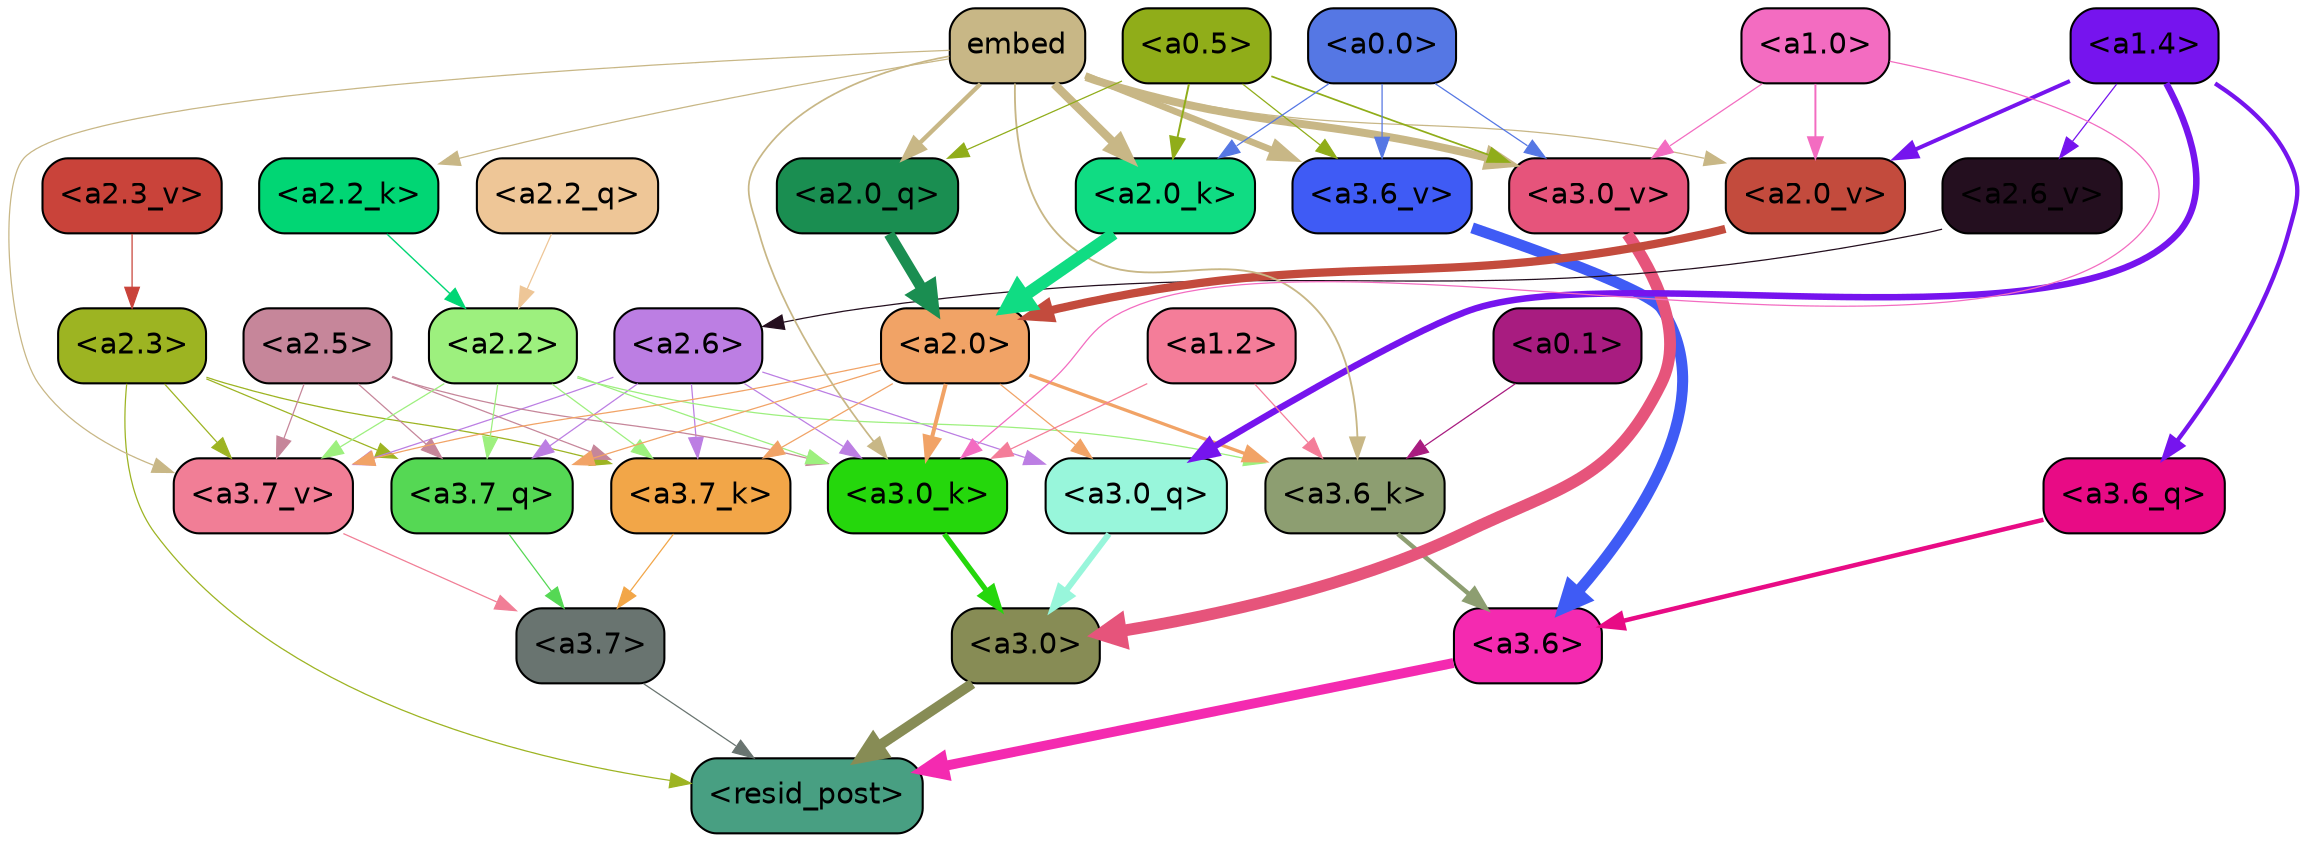 strict digraph "" {
	graph [bgcolor=transparent,
		layout=dot,
		overlap=false,
		splines=true
	];
	"<a3.7>"	[color=black,
		fillcolor="#697470",
		fontname=Helvetica,
		shape=box,
		style="filled, rounded"];
	"<resid_post>"	[color=black,
		fillcolor="#489f82",
		fontname=Helvetica,
		shape=box,
		style="filled, rounded"];
	"<a3.7>" -> "<resid_post>"	[color="#697470",
		penwidth=0.6];
	"<a3.6>"	[color=black,
		fillcolor="#f42ab0",
		fontname=Helvetica,
		shape=box,
		style="filled, rounded"];
	"<a3.6>" -> "<resid_post>"	[color="#f42ab0",
		penwidth=4.751592040061951];
	"<a3.0>"	[color=black,
		fillcolor="#878c55",
		fontname=Helvetica,
		shape=box,
		style="filled, rounded"];
	"<a3.0>" -> "<resid_post>"	[color="#878c55",
		penwidth=4.904066681861877];
	"<a2.3>"	[color=black,
		fillcolor="#9db422",
		fontname=Helvetica,
		shape=box,
		style="filled, rounded"];
	"<a2.3>" -> "<resid_post>"	[color="#9db422",
		penwidth=0.6];
	"<a3.7_q>"	[color=black,
		fillcolor="#55d854",
		fontname=Helvetica,
		shape=box,
		style="filled, rounded"];
	"<a2.3>" -> "<a3.7_q>"	[color="#9db422",
		penwidth=0.6];
	"<a3.7_k>"	[color=black,
		fillcolor="#f2a648",
		fontname=Helvetica,
		shape=box,
		style="filled, rounded"];
	"<a2.3>" -> "<a3.7_k>"	[color="#9db422",
		penwidth=0.6069068089127541];
	"<a3.7_v>"	[color=black,
		fillcolor="#f17e96",
		fontname=Helvetica,
		shape=box,
		style="filled, rounded"];
	"<a2.3>" -> "<a3.7_v>"	[color="#9db422",
		penwidth=0.6];
	"<a3.7_q>" -> "<a3.7>"	[color="#55d854",
		penwidth=0.6];
	"<a3.6_q>"	[color=black,
		fillcolor="#e80b85",
		fontname=Helvetica,
		shape=box,
		style="filled, rounded"];
	"<a3.6_q>" -> "<a3.6>"	[color="#e80b85",
		penwidth=2.160832464694977];
	"<a3.0_q>"	[color=black,
		fillcolor="#98f6db",
		fontname=Helvetica,
		shape=box,
		style="filled, rounded"];
	"<a3.0_q>" -> "<a3.0>"	[color="#98f6db",
		penwidth=2.870753765106201];
	"<a3.7_k>" -> "<a3.7>"	[color="#f2a648",
		penwidth=0.6];
	"<a3.6_k>"	[color=black,
		fillcolor="#8d9e71",
		fontname=Helvetica,
		shape=box,
		style="filled, rounded"];
	"<a3.6_k>" -> "<a3.6>"	[color="#8d9e71",
		penwidth=2.13908451795578];
	"<a3.0_k>"	[color=black,
		fillcolor="#25d70c",
		fontname=Helvetica,
		shape=box,
		style="filled, rounded"];
	"<a3.0_k>" -> "<a3.0>"	[color="#25d70c",
		penwidth=2.520303964614868];
	"<a3.7_v>" -> "<a3.7>"	[color="#f17e96",
		penwidth=0.6];
	"<a3.6_v>"	[color=black,
		fillcolor="#3f5bf5",
		fontname=Helvetica,
		shape=box,
		style="filled, rounded"];
	"<a3.6_v>" -> "<a3.6>"	[color="#3f5bf5",
		penwidth=5.297133803367615];
	"<a3.0_v>"	[color=black,
		fillcolor="#e6547b",
		fontname=Helvetica,
		shape=box,
		style="filled, rounded"];
	"<a3.0_v>" -> "<a3.0>"	[color="#e6547b",
		penwidth=5.680712580680847];
	"<a2.6>"	[color=black,
		fillcolor="#bc7ee3",
		fontname=Helvetica,
		shape=box,
		style="filled, rounded"];
	"<a2.6>" -> "<a3.7_q>"	[color="#bc7ee3",
		penwidth=0.6];
	"<a2.6>" -> "<a3.0_q>"	[color="#bc7ee3",
		penwidth=0.6];
	"<a2.6>" -> "<a3.7_k>"	[color="#bc7ee3",
		penwidth=0.6];
	"<a2.6>" -> "<a3.0_k>"	[color="#bc7ee3",
		penwidth=0.6];
	"<a2.6>" -> "<a3.7_v>"	[color="#bc7ee3",
		penwidth=0.6];
	"<a2.5>"	[color=black,
		fillcolor="#c6869a",
		fontname=Helvetica,
		shape=box,
		style="filled, rounded"];
	"<a2.5>" -> "<a3.7_q>"	[color="#c6869a",
		penwidth=0.6];
	"<a2.5>" -> "<a3.7_k>"	[color="#c6869a",
		penwidth=0.6];
	"<a2.5>" -> "<a3.0_k>"	[color="#c6869a",
		penwidth=0.6];
	"<a2.5>" -> "<a3.7_v>"	[color="#c6869a",
		penwidth=0.6];
	"<a2.2>"	[color=black,
		fillcolor="#9df07e",
		fontname=Helvetica,
		shape=box,
		style="filled, rounded"];
	"<a2.2>" -> "<a3.7_q>"	[color="#9df07e",
		penwidth=0.6];
	"<a2.2>" -> "<a3.7_k>"	[color="#9df07e",
		penwidth=0.6];
	"<a2.2>" -> "<a3.6_k>"	[color="#9df07e",
		penwidth=0.6];
	"<a2.2>" -> "<a3.0_k>"	[color="#9df07e",
		penwidth=0.6];
	"<a2.2>" -> "<a3.7_v>"	[color="#9df07e",
		penwidth=0.6];
	"<a2.0>"	[color=black,
		fillcolor="#f1a366",
		fontname=Helvetica,
		shape=box,
		style="filled, rounded"];
	"<a2.0>" -> "<a3.7_q>"	[color="#f1a366",
		penwidth=0.6];
	"<a2.0>" -> "<a3.0_q>"	[color="#f1a366",
		penwidth=0.6];
	"<a2.0>" -> "<a3.7_k>"	[color="#f1a366",
		penwidth=0.6];
	"<a2.0>" -> "<a3.6_k>"	[color="#f1a366",
		penwidth=1.564806342124939];
	"<a2.0>" -> "<a3.0_k>"	[color="#f1a366",
		penwidth=1.9353990852832794];
	"<a2.0>" -> "<a3.7_v>"	[color="#f1a366",
		penwidth=0.6];
	"<a1.4>"	[color=black,
		fillcolor="#7614ee",
		fontname=Helvetica,
		shape=box,
		style="filled, rounded"];
	"<a1.4>" -> "<a3.6_q>"	[color="#7614ee",
		penwidth=2.0727532356977463];
	"<a1.4>" -> "<a3.0_q>"	[color="#7614ee",
		penwidth=3.1279823780059814];
	"<a2.6_v>"	[color=black,
		fillcolor="#240f1f",
		fontname=Helvetica,
		shape=box,
		style="filled, rounded"];
	"<a1.4>" -> "<a2.6_v>"	[color="#7614ee",
		penwidth=0.6];
	"<a2.0_v>"	[color=black,
		fillcolor="#c34b3d",
		fontname=Helvetica,
		shape=box,
		style="filled, rounded"];
	"<a1.4>" -> "<a2.0_v>"	[color="#7614ee",
		penwidth=1.9170897603034973];
	"<a1.2>"	[color=black,
		fillcolor="#f47d99",
		fontname=Helvetica,
		shape=box,
		style="filled, rounded"];
	"<a1.2>" -> "<a3.6_k>"	[color="#f47d99",
		penwidth=0.6];
	"<a1.2>" -> "<a3.0_k>"	[color="#f47d99",
		penwidth=0.6];
	"<a0.1>"	[color=black,
		fillcolor="#a81c80",
		fontname=Helvetica,
		shape=box,
		style="filled, rounded"];
	"<a0.1>" -> "<a3.6_k>"	[color="#a81c80",
		penwidth=0.6];
	embed	[color=black,
		fillcolor="#c8b786",
		fontname=Helvetica,
		shape=box,
		style="filled, rounded"];
	embed -> "<a3.6_k>"	[color="#c8b786",
		penwidth=0.8915999233722687];
	embed -> "<a3.0_k>"	[color="#c8b786",
		penwidth=0.832088902592659];
	embed -> "<a3.7_v>"	[color="#c8b786",
		penwidth=0.6];
	embed -> "<a3.6_v>"	[color="#c8b786",
		penwidth=3.1840110421180725];
	embed -> "<a3.0_v>"	[color="#c8b786",
		penwidth=3.8132747188210487];
	"<a2.0_q>"	[color=black,
		fillcolor="#1a8e51",
		fontname=Helvetica,
		shape=box,
		style="filled, rounded"];
	embed -> "<a2.0_q>"	[color="#c8b786",
		penwidth=2.084651827812195];
	"<a2.2_k>"	[color=black,
		fillcolor="#01d674",
		fontname=Helvetica,
		shape=box,
		style="filled, rounded"];
	embed -> "<a2.2_k>"	[color="#c8b786",
		penwidth=0.6];
	"<a2.0_k>"	[color=black,
		fillcolor="#10dc83",
		fontname=Helvetica,
		shape=box,
		style="filled, rounded"];
	embed -> "<a2.0_k>"	[color="#c8b786",
		penwidth=4.084526404738426];
	embed -> "<a2.0_v>"	[color="#c8b786",
		penwidth=0.6];
	"<a1.0>"	[color=black,
		fillcolor="#f36cc1",
		fontname=Helvetica,
		shape=box,
		style="filled, rounded"];
	"<a1.0>" -> "<a3.0_k>"	[color="#f36cc1",
		penwidth=0.6];
	"<a1.0>" -> "<a3.0_v>"	[color="#f36cc1",
		penwidth=0.6];
	"<a1.0>" -> "<a2.0_v>"	[color="#f36cc1",
		penwidth=0.9450988052412868];
	"<a0.5>"	[color=black,
		fillcolor="#90ad19",
		fontname=Helvetica,
		shape=box,
		style="filled, rounded"];
	"<a0.5>" -> "<a3.6_v>"	[color="#90ad19",
		penwidth=0.6];
	"<a0.5>" -> "<a3.0_v>"	[color="#90ad19",
		penwidth=0.8331108838319778];
	"<a0.5>" -> "<a2.0_q>"	[color="#90ad19",
		penwidth=0.6];
	"<a0.5>" -> "<a2.0_k>"	[color="#90ad19",
		penwidth=0.9412797391414642];
	"<a0.0>"	[color=black,
		fillcolor="#5577e4",
		fontname=Helvetica,
		shape=box,
		style="filled, rounded"];
	"<a0.0>" -> "<a3.6_v>"	[color="#5577e4",
		penwidth=0.6];
	"<a0.0>" -> "<a3.0_v>"	[color="#5577e4",
		penwidth=0.6];
	"<a0.0>" -> "<a2.0_k>"	[color="#5577e4",
		penwidth=0.6];
	"<a2.2_q>"	[color=black,
		fillcolor="#eec697",
		fontname=Helvetica,
		shape=box,
		style="filled, rounded"];
	"<a2.2_q>" -> "<a2.2>"	[color="#eec697",
		penwidth=0.6];
	"<a2.0_q>" -> "<a2.0>"	[color="#1a8e51",
		penwidth=5.29856276512146];
	"<a2.2_k>" -> "<a2.2>"	[color="#01d674",
		penwidth=0.6722683310508728];
	"<a2.0_k>" -> "<a2.0>"	[color="#10dc83",
		penwidth=5.859246134757996];
	"<a2.6_v>" -> "<a2.6>"	[color="#240f1f",
		penwidth=0.6];
	"<a2.3_v>"	[color=black,
		fillcolor="#c9433a",
		fontname=Helvetica,
		shape=box,
		style="filled, rounded"];
	"<a2.3_v>" -> "<a2.3>"	[color="#c9433a",
		penwidth=0.6];
	"<a2.0_v>" -> "<a2.0>"	[color="#c34b3d",
		penwidth=3.9621697664260864];
}
